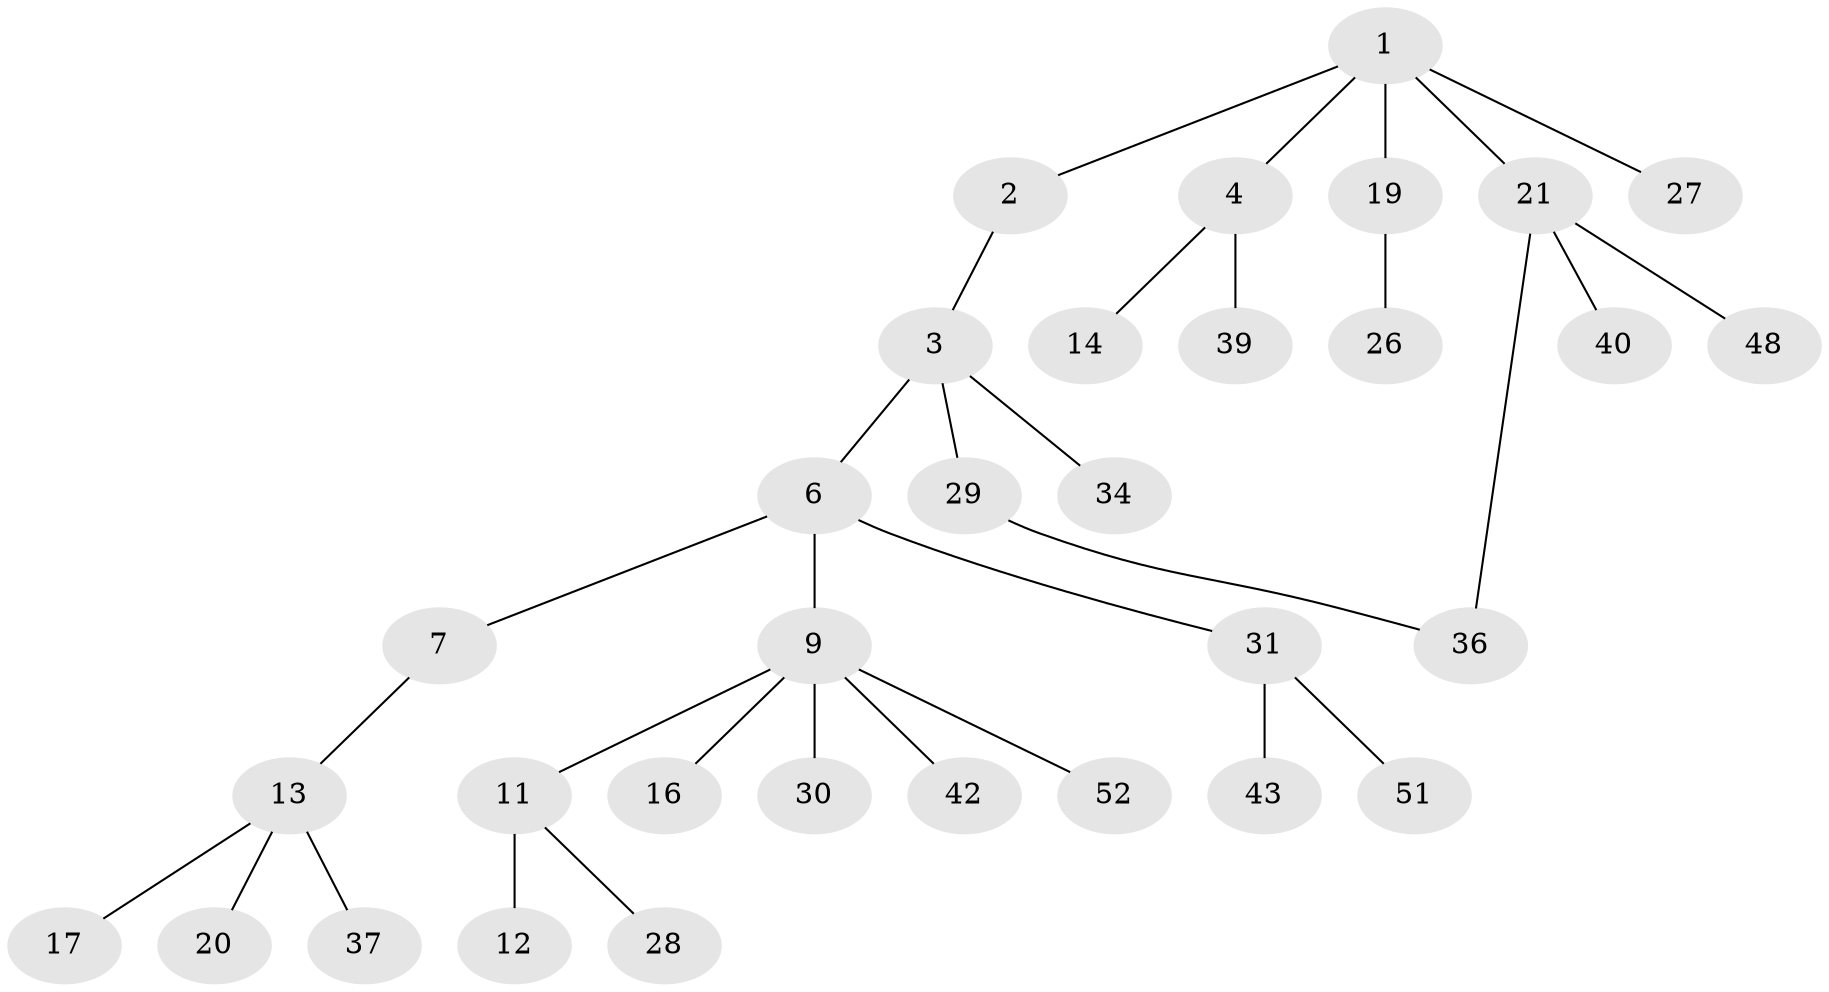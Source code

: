 // original degree distribution, {6: 0.019230769230769232, 3: 0.15384615384615385, 4: 0.057692307692307696, 1: 0.46153846153846156, 5: 0.038461538461538464, 2: 0.2692307692307692}
// Generated by graph-tools (version 1.1) at 2025/41/03/06/25 10:41:31]
// undirected, 32 vertices, 32 edges
graph export_dot {
graph [start="1"]
  node [color=gray90,style=filled];
  1 [super="+5"];
  2 [super="+49"];
  3 [super="+25"];
  4 [super="+18"];
  6 [super="+10"];
  7 [super="+8"];
  9 [super="+24"];
  11 [super="+41"];
  12 [super="+47"];
  13 [super="+15"];
  14 [super="+32"];
  16;
  17;
  19 [super="+23"];
  20;
  21 [super="+22"];
  26;
  27 [super="+33"];
  28;
  29;
  30 [super="+38"];
  31 [super="+50"];
  34 [super="+35"];
  36 [super="+46"];
  37 [super="+45"];
  39;
  40;
  42 [super="+44"];
  43;
  48;
  51;
  52;
  1 -- 2;
  1 -- 4;
  1 -- 19;
  1 -- 21;
  1 -- 27;
  2 -- 3;
  3 -- 6;
  3 -- 34;
  3 -- 29;
  4 -- 14;
  4 -- 39;
  6 -- 7;
  6 -- 9;
  6 -- 31;
  7 -- 13;
  9 -- 11;
  9 -- 16;
  9 -- 52;
  9 -- 42;
  9 -- 30;
  11 -- 12;
  11 -- 28;
  13 -- 17;
  13 -- 37;
  13 -- 20;
  19 -- 26;
  21 -- 36;
  21 -- 40;
  21 -- 48;
  29 -- 36;
  31 -- 43;
  31 -- 51;
}
